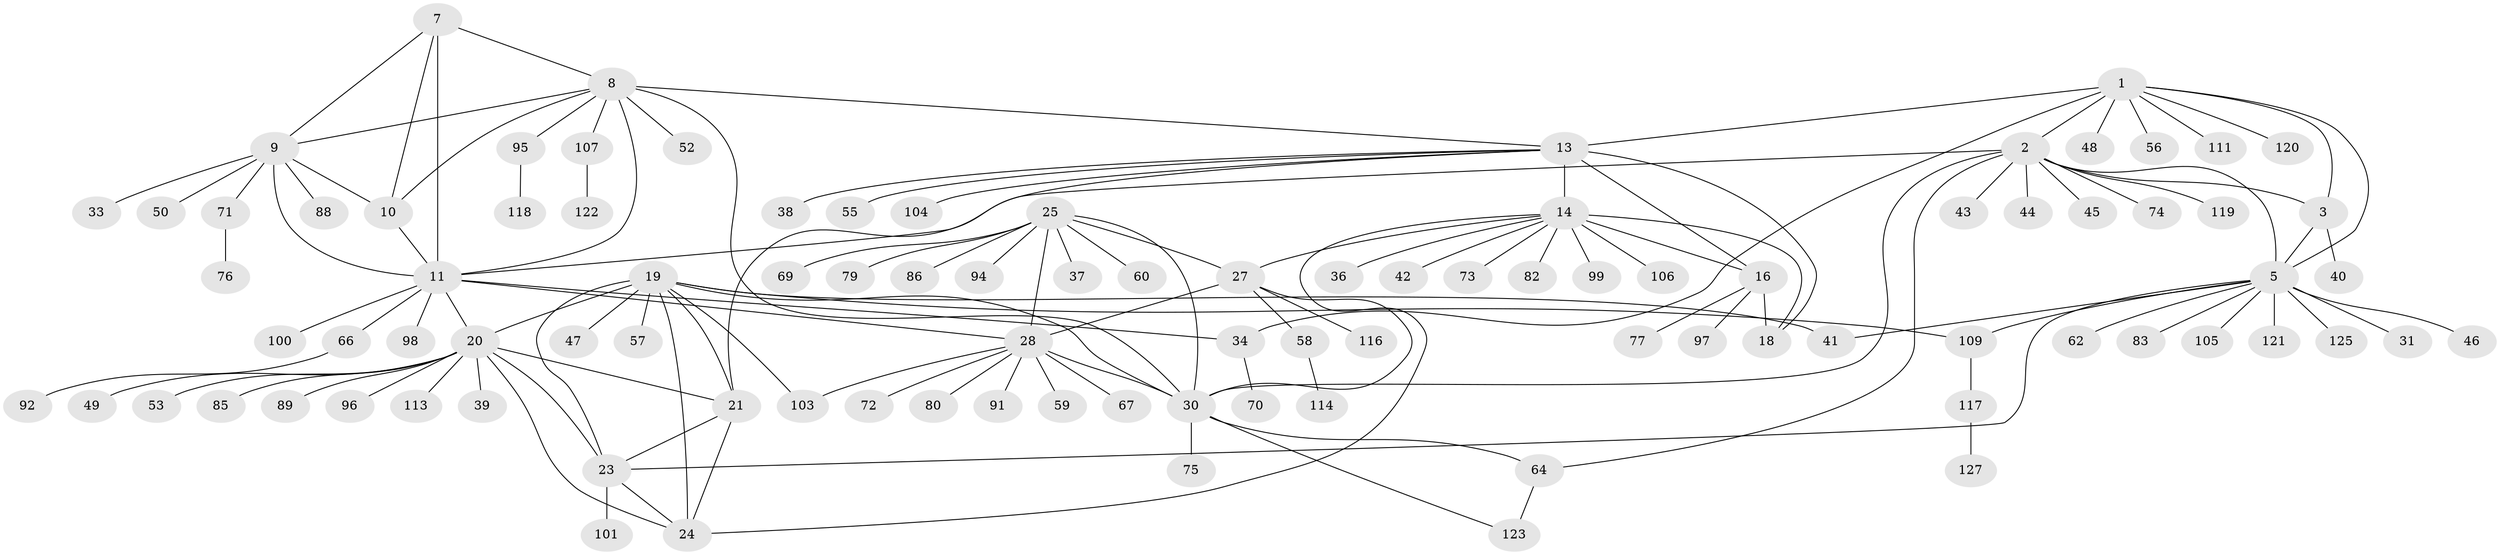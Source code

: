 // Generated by graph-tools (version 1.1) at 2025/52/02/27/25 19:52:14]
// undirected, 98 vertices, 132 edges
graph export_dot {
graph [start="1"]
  node [color=gray90,style=filled];
  1 [super="+6"];
  2 [super="+4"];
  3 [super="+61"];
  5 [super="+112"];
  7 [super="+32"];
  8 [super="+65"];
  9 [super="+126"];
  10;
  11 [super="+12"];
  13 [super="+15"];
  14 [super="+17"];
  16 [super="+51"];
  18 [super="+63"];
  19 [super="+22"];
  20 [super="+102"];
  21 [super="+90"];
  23 [super="+115"];
  24 [super="+54"];
  25 [super="+26"];
  27 [super="+84"];
  28 [super="+29"];
  30 [super="+35"];
  31 [super="+81"];
  33;
  34;
  36 [super="+93"];
  37;
  38;
  39 [super="+110"];
  40;
  41;
  42;
  43;
  44;
  45;
  46;
  47;
  48;
  49;
  50;
  52;
  53;
  55;
  56;
  57 [super="+68"];
  58;
  59;
  60;
  62;
  64;
  66 [super="+87"];
  67;
  69;
  70;
  71;
  72;
  73;
  74;
  75;
  76 [super="+78"];
  77;
  79;
  80;
  82;
  83;
  85;
  86;
  88;
  89;
  91;
  92;
  94 [super="+108"];
  95;
  96;
  97;
  98;
  99;
  100;
  101;
  103;
  104;
  105;
  106;
  107;
  109 [super="+124"];
  111;
  113;
  114;
  116;
  117;
  118;
  119;
  120;
  121;
  122;
  123;
  125;
  127;
  1 -- 2 [weight=4];
  1 -- 3 [weight=2];
  1 -- 5 [weight=2];
  1 -- 34;
  1 -- 48;
  1 -- 111;
  1 -- 120;
  1 -- 56;
  1 -- 13;
  2 -- 3 [weight=2];
  2 -- 5 [weight=2];
  2 -- 30;
  2 -- 43;
  2 -- 74;
  2 -- 119;
  2 -- 64;
  2 -- 11;
  2 -- 44;
  2 -- 45;
  3 -- 5;
  3 -- 40;
  5 -- 23;
  5 -- 31;
  5 -- 41;
  5 -- 46;
  5 -- 62;
  5 -- 83;
  5 -- 105;
  5 -- 109;
  5 -- 121;
  5 -- 125;
  7 -- 8;
  7 -- 9;
  7 -- 10;
  7 -- 11 [weight=2];
  8 -- 9;
  8 -- 10;
  8 -- 11 [weight=2];
  8 -- 13;
  8 -- 52;
  8 -- 107;
  8 -- 30;
  8 -- 95;
  9 -- 10;
  9 -- 11 [weight=2];
  9 -- 33;
  9 -- 50;
  9 -- 71;
  9 -- 88;
  10 -- 11 [weight=2];
  11 -- 20;
  11 -- 34;
  11 -- 98;
  11 -- 100;
  11 -- 66;
  11 -- 28;
  13 -- 14 [weight=4];
  13 -- 16 [weight=2];
  13 -- 18 [weight=2];
  13 -- 38;
  13 -- 104;
  13 -- 55;
  13 -- 21;
  14 -- 16 [weight=2];
  14 -- 18 [weight=2];
  14 -- 27;
  14 -- 42;
  14 -- 99;
  14 -- 106;
  14 -- 36;
  14 -- 73;
  14 -- 82;
  14 -- 24;
  16 -- 18;
  16 -- 77;
  16 -- 97;
  19 -- 20 [weight=2];
  19 -- 21 [weight=2];
  19 -- 23 [weight=2];
  19 -- 24 [weight=2];
  19 -- 30;
  19 -- 41;
  19 -- 47;
  19 -- 57;
  19 -- 103;
  19 -- 109;
  20 -- 21;
  20 -- 23;
  20 -- 24;
  20 -- 39;
  20 -- 49;
  20 -- 53;
  20 -- 85;
  20 -- 89;
  20 -- 96;
  20 -- 113;
  21 -- 23;
  21 -- 24;
  23 -- 24;
  23 -- 101;
  25 -- 27 [weight=2];
  25 -- 28 [weight=4];
  25 -- 30 [weight=2];
  25 -- 60;
  25 -- 69;
  25 -- 86;
  25 -- 37;
  25 -- 79;
  25 -- 94;
  27 -- 28 [weight=2];
  27 -- 30;
  27 -- 58;
  27 -- 116;
  28 -- 30 [weight=2];
  28 -- 59;
  28 -- 67;
  28 -- 91;
  28 -- 80;
  28 -- 103;
  28 -- 72;
  30 -- 64;
  30 -- 75;
  30 -- 123;
  34 -- 70;
  58 -- 114;
  64 -- 123;
  66 -- 92;
  71 -- 76;
  95 -- 118;
  107 -- 122;
  109 -- 117;
  117 -- 127;
}
